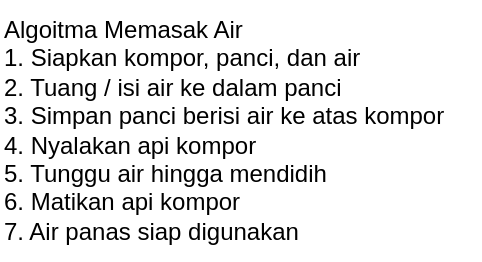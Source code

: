 <mxfile version="22.0.6" type="github">
  <diagram name="Page-1" id="gbWCN8fTC_vHFCfVlaeZ">
    <mxGraphModel dx="880" dy="470" grid="1" gridSize="10" guides="1" tooltips="1" connect="1" arrows="1" fold="1" page="1" pageScale="1" pageWidth="850" pageHeight="1100" math="0" shadow="0">
      <root>
        <mxCell id="0" />
        <mxCell id="1" parent="0" />
        <mxCell id="iZQV7GSI2sNYGzT0FP3Y-1" value="Algoitma Memasak Air&lt;br&gt;1. Siapkan kompor, panci, dan air&lt;br&gt;2. Tuang / isi air ke dalam panci&lt;br&gt;3. Simpan panci berisi air ke atas kompor&lt;br&gt;4. Nyalakan api kompor&lt;br&gt;5. Tunggu air hingga mendidih&lt;br&gt;6. Matikan api kompor&lt;br&gt;7. Air panas siap digunakan" style="text;html=1;align=left;verticalAlign=middle;resizable=0;points=[];autosize=1;strokeColor=none;fillColor=none;" vertex="1" parent="1">
          <mxGeometry x="220" y="38" width="240" height="130" as="geometry" />
        </mxCell>
      </root>
    </mxGraphModel>
  </diagram>
</mxfile>
